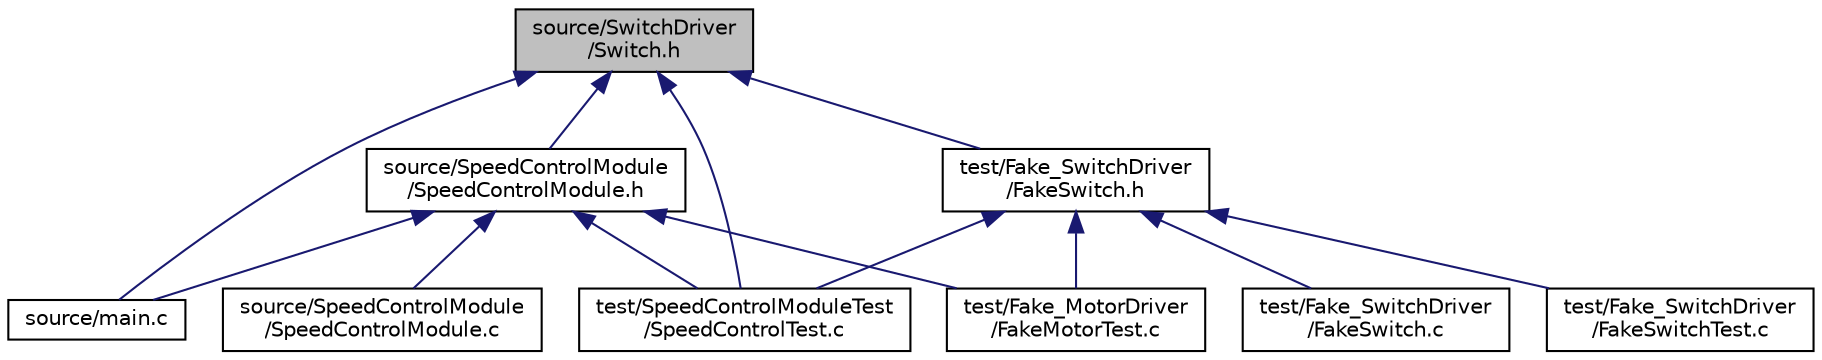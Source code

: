 digraph "source/SwitchDriver/Switch.h"
{
 // LATEX_PDF_SIZE
  edge [fontname="Helvetica",fontsize="10",labelfontname="Helvetica",labelfontsize="10"];
  node [fontname="Helvetica",fontsize="10",shape=record];
  Node1 [label="source/SwitchDriver\l/Switch.h",height=0.2,width=0.4,color="black", fillcolor="grey75", style="filled", fontcolor="black",tooltip=" "];
  Node1 -> Node2 [dir="back",color="midnightblue",fontsize="10",style="solid"];
  Node2 [label="source/main.c",height=0.2,width=0.4,color="black", fillcolor="white", style="filled",URL="$main_8c.html",tooltip=" "];
  Node1 -> Node3 [dir="back",color="midnightblue",fontsize="10",style="solid"];
  Node3 [label="source/SpeedControlModule\l/SpeedControlModule.h",height=0.2,width=0.4,color="black", fillcolor="white", style="filled",URL="$SpeedControlModule_8h.html",tooltip=" "];
  Node3 -> Node2 [dir="back",color="midnightblue",fontsize="10",style="solid"];
  Node3 -> Node4 [dir="back",color="midnightblue",fontsize="10",style="solid"];
  Node4 [label="source/SpeedControlModule\l/SpeedControlModule.c",height=0.2,width=0.4,color="black", fillcolor="white", style="filled",URL="$SpeedControlModule_8c.html",tooltip="File containing the implementaion of Speed Control module."];
  Node3 -> Node5 [dir="back",color="midnightblue",fontsize="10",style="solid"];
  Node5 [label="test/SpeedControlModuleTest\l/SpeedControlTest.c",height=0.2,width=0.4,color="black", fillcolor="white", style="filled",URL="$SpeedControlTest_8c.html",tooltip=" "];
  Node3 -> Node6 [dir="back",color="midnightblue",fontsize="10",style="solid"];
  Node6 [label="test/Fake_MotorDriver\l/FakeMotorTest.c",height=0.2,width=0.4,color="black", fillcolor="white", style="filled",URL="$FakeMotorTest_8c.html",tooltip=" "];
  Node1 -> Node7 [dir="back",color="midnightblue",fontsize="10",style="solid"];
  Node7 [label="test/Fake_SwitchDriver\l/FakeSwitch.h",height=0.2,width=0.4,color="black", fillcolor="white", style="filled",URL="$FakeSwitch_8h.html",tooltip=" "];
  Node7 -> Node8 [dir="back",color="midnightblue",fontsize="10",style="solid"];
  Node8 [label="test/Fake_SwitchDriver\l/FakeSwitch.c",height=0.2,width=0.4,color="black", fillcolor="white", style="filled",URL="$FakeSwitch_8c.html",tooltip=" "];
  Node7 -> Node9 [dir="back",color="midnightblue",fontsize="10",style="solid"];
  Node9 [label="test/Fake_SwitchDriver\l/FakeSwitchTest.c",height=0.2,width=0.4,color="black", fillcolor="white", style="filled",URL="$FakeSwitchTest_8c.html",tooltip=" "];
  Node7 -> Node5 [dir="back",color="midnightblue",fontsize="10",style="solid"];
  Node7 -> Node6 [dir="back",color="midnightblue",fontsize="10",style="solid"];
  Node1 -> Node5 [dir="back",color="midnightblue",fontsize="10",style="solid"];
}
